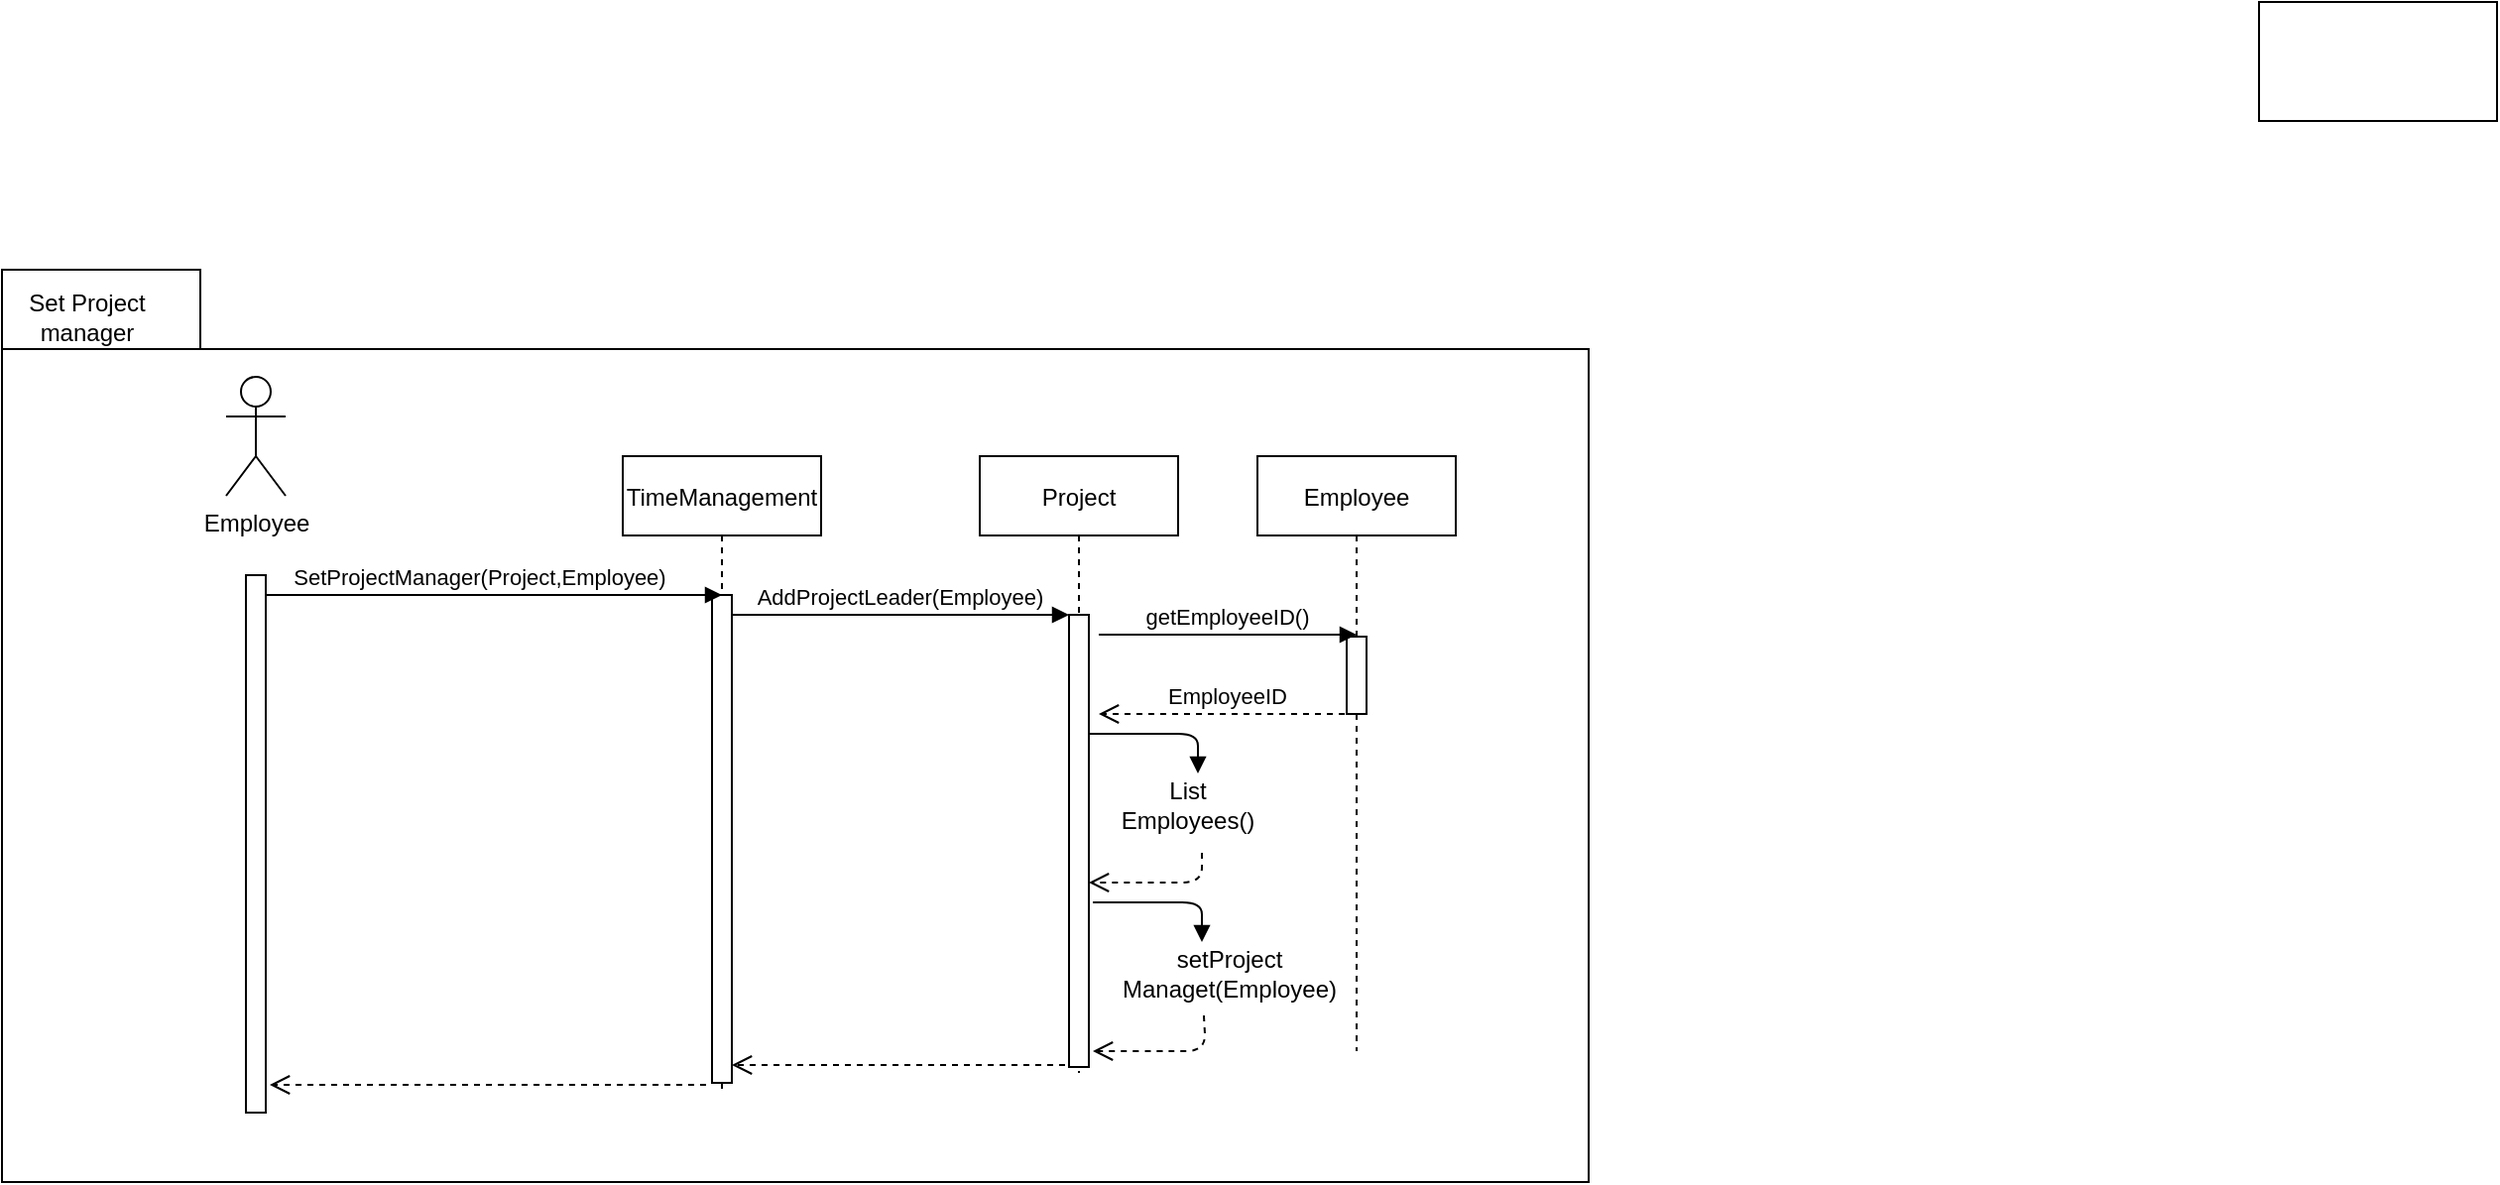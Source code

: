 <mxfile version="14.4.9" type="github">
  <diagram id="kgpKYQtTHZ0yAKxKKP6v" name="Page-1">
    <mxGraphModel dx="1822" dy="1191" grid="0" gridSize="10" guides="1" tooltips="1" connect="1" arrows="1" fold="1" page="0" pageScale="1" pageWidth="850" pageHeight="1100" math="0" shadow="0">
      <root>
        <mxCell id="0" />
        <mxCell id="1" parent="0" />
        <mxCell id="GEfkpnBCydYt2Uem3Nhz-18" value="" style="shape=folder;fontStyle=1;spacingTop=10;tabWidth=100;tabHeight=40;tabPosition=left;html=1;" vertex="1" parent="1">
          <mxGeometry x="-193" y="-14" width="800" height="460" as="geometry" />
        </mxCell>
        <mxCell id="3nuBFxr9cyL0pnOWT2aG-1" value="TimeManagement" style="shape=umlLifeline;perimeter=lifelinePerimeter;container=1;collapsible=0;recursiveResize=0;rounded=0;shadow=0;strokeWidth=1;" parent="1" vertex="1">
          <mxGeometry x="120" y="80" width="100" height="322" as="geometry" />
        </mxCell>
        <mxCell id="3nuBFxr9cyL0pnOWT2aG-2" value="" style="points=[];perimeter=orthogonalPerimeter;rounded=0;shadow=0;strokeWidth=1;" parent="3nuBFxr9cyL0pnOWT2aG-1" vertex="1">
          <mxGeometry x="45" y="70" width="10" height="246" as="geometry" />
        </mxCell>
        <mxCell id="3nuBFxr9cyL0pnOWT2aG-5" value="Project" style="shape=umlLifeline;perimeter=lifelinePerimeter;container=1;collapsible=0;recursiveResize=0;rounded=0;shadow=0;strokeWidth=1;" parent="1" vertex="1">
          <mxGeometry x="300" y="80" width="100" height="311" as="geometry" />
        </mxCell>
        <mxCell id="3nuBFxr9cyL0pnOWT2aG-6" value="" style="points=[];perimeter=orthogonalPerimeter;rounded=0;shadow=0;strokeWidth=1;" parent="3nuBFxr9cyL0pnOWT2aG-5" vertex="1">
          <mxGeometry x="45" y="80" width="10" height="228" as="geometry" />
        </mxCell>
        <mxCell id="3nuBFxr9cyL0pnOWT2aG-7" value="" style="verticalAlign=bottom;endArrow=open;dashed=1;endSize=8;shadow=0;strokeWidth=1;" parent="1" target="3nuBFxr9cyL0pnOWT2aG-2" edge="1">
          <mxGeometry relative="1" as="geometry">
            <mxPoint x="275" y="236" as="targetPoint" />
            <mxPoint x="343" y="387" as="sourcePoint" />
            <Array as="points">
              <mxPoint x="276" y="387" />
            </Array>
          </mxGeometry>
        </mxCell>
        <mxCell id="3nuBFxr9cyL0pnOWT2aG-8" value="AddProjectLeader(Employee)" style="verticalAlign=bottom;endArrow=block;entryX=0;entryY=0;shadow=0;strokeWidth=1;" parent="1" source="3nuBFxr9cyL0pnOWT2aG-2" target="3nuBFxr9cyL0pnOWT2aG-6" edge="1">
          <mxGeometry relative="1" as="geometry">
            <mxPoint x="275" y="160" as="sourcePoint" />
          </mxGeometry>
        </mxCell>
        <mxCell id="3nuBFxr9cyL0pnOWT2aG-9" value="" style="verticalAlign=bottom;endArrow=block;entryX=1;entryY=0;shadow=0;strokeWidth=1;" parent="1" source="3nuBFxr9cyL0pnOWT2aG-6" edge="1">
          <mxGeometry relative="1" as="geometry">
            <mxPoint x="240" y="200" as="sourcePoint" />
            <mxPoint x="410" y="240" as="targetPoint" />
            <Array as="points">
              <mxPoint x="410" y="220" />
            </Array>
          </mxGeometry>
        </mxCell>
        <mxCell id="3nuBFxr9cyL0pnOWT2aG-10" value="" style="verticalAlign=bottom;endArrow=open;dashed=1;endSize=8;shadow=0;strokeWidth=1;exitX=0.64;exitY=1.1;exitDx=0;exitDy=0;exitPerimeter=0;" parent="1" source="GEfkpnBCydYt2Uem3Nhz-14" target="3nuBFxr9cyL0pnOWT2aG-6" edge="1">
          <mxGeometry relative="1" as="geometry">
            <mxPoint x="352" y="310" as="targetPoint" />
            <mxPoint x="410" y="310" as="sourcePoint" />
            <Array as="points">
              <mxPoint x="412" y="295" />
              <mxPoint x="387" y="295" />
            </Array>
          </mxGeometry>
        </mxCell>
        <mxCell id="GEfkpnBCydYt2Uem3Nhz-1" value="Employee" style="shape=umlLifeline;perimeter=lifelinePerimeter;container=1;collapsible=0;recursiveResize=0;rounded=0;shadow=0;strokeWidth=1;" vertex="1" parent="1">
          <mxGeometry x="440" y="80" width="100" height="300" as="geometry" />
        </mxCell>
        <mxCell id="GEfkpnBCydYt2Uem3Nhz-2" value="" style="points=[];perimeter=orthogonalPerimeter;rounded=0;shadow=0;strokeWidth=1;" vertex="1" parent="GEfkpnBCydYt2Uem3Nhz-1">
          <mxGeometry x="45" y="91" width="10" height="39" as="geometry" />
        </mxCell>
        <mxCell id="GEfkpnBCydYt2Uem3Nhz-9" value="SetProjectManager(Project,Employee)" style="verticalAlign=bottom;endArrow=block;entryX=0;entryY=0;shadow=0;strokeWidth=1;" edge="1" parent="1">
          <mxGeometry x="-0.059" relative="1" as="geometry">
            <mxPoint x="-60" y="150" as="sourcePoint" />
            <mxPoint x="170" y="150.0" as="targetPoint" />
            <mxPoint as="offset" />
          </mxGeometry>
        </mxCell>
        <mxCell id="GEfkpnBCydYt2Uem3Nhz-11" value="getEmployeeID()" style="verticalAlign=bottom;endArrow=block;shadow=0;strokeWidth=1;" edge="1" parent="1">
          <mxGeometry relative="1" as="geometry">
            <mxPoint x="360" y="170.0" as="sourcePoint" />
            <mxPoint x="490" y="170" as="targetPoint" />
          </mxGeometry>
        </mxCell>
        <mxCell id="GEfkpnBCydYt2Uem3Nhz-12" value="EmployeeID" style="verticalAlign=bottom;endArrow=open;dashed=1;endSize=8;exitX=0;exitY=0.95;shadow=0;strokeWidth=1;" edge="1" parent="1">
          <mxGeometry relative="1" as="geometry">
            <mxPoint x="360" y="210" as="targetPoint" />
            <mxPoint x="490" y="210.0" as="sourcePoint" />
          </mxGeometry>
        </mxCell>
        <mxCell id="GEfkpnBCydYt2Uem3Nhz-13" value="Employee" style="shape=umlActor;verticalLabelPosition=bottom;verticalAlign=top;html=1;outlineConnect=0;" vertex="1" parent="1">
          <mxGeometry x="-80" y="40" width="30" height="60" as="geometry" />
        </mxCell>
        <mxCell id="GEfkpnBCydYt2Uem3Nhz-14" value="List Employees()" style="text;html=1;strokeColor=none;fillColor=none;align=center;verticalAlign=middle;whiteSpace=wrap;rounded=0;" vertex="1" parent="1">
          <mxGeometry x="380" y="236" width="50" height="40" as="geometry" />
        </mxCell>
        <mxCell id="GEfkpnBCydYt2Uem3Nhz-16" value="" style="points=[];perimeter=orthogonalPerimeter;rounded=0;shadow=0;strokeWidth=1;" vertex="1" parent="1">
          <mxGeometry x="-70" y="140" width="10" height="271" as="geometry" />
        </mxCell>
        <mxCell id="GEfkpnBCydYt2Uem3Nhz-17" value="" style="verticalAlign=bottom;endArrow=open;dashed=1;endSize=8;exitX=0;exitY=0.95;shadow=0;strokeWidth=1;" edge="1" parent="1">
          <mxGeometry relative="1" as="geometry">
            <mxPoint x="-58" y="397" as="targetPoint" />
            <mxPoint x="162" y="397.0" as="sourcePoint" />
          </mxGeometry>
        </mxCell>
        <mxCell id="GEfkpnBCydYt2Uem3Nhz-19" value="Set Project manager" style="text;html=1;strokeColor=none;fillColor=none;align=center;verticalAlign=middle;whiteSpace=wrap;rounded=0;" vertex="1" parent="1">
          <mxGeometry x="-190" width="80" height="20" as="geometry" />
        </mxCell>
        <mxCell id="GEfkpnBCydYt2Uem3Nhz-24" value="" style="verticalAlign=bottom;endArrow=block;entryX=1;entryY=0;shadow=0;strokeWidth=1;" edge="1" parent="1">
          <mxGeometry relative="1" as="geometry">
            <mxPoint x="357" y="305" as="sourcePoint" />
            <mxPoint x="412" y="325" as="targetPoint" />
            <Array as="points">
              <mxPoint x="412" y="305" />
            </Array>
          </mxGeometry>
        </mxCell>
        <mxCell id="GEfkpnBCydYt2Uem3Nhz-25" value="" style="verticalAlign=bottom;endArrow=open;dashed=1;endSize=8;shadow=0;strokeWidth=1;exitX=0.352;exitY=1.025;exitDx=0;exitDy=0;exitPerimeter=0;" edge="1" parent="1" source="GEfkpnBCydYt2Uem3Nhz-26">
          <mxGeometry relative="1" as="geometry">
            <mxPoint x="357" y="380" as="targetPoint" />
            <mxPoint x="412" y="395" as="sourcePoint" />
            <Array as="points">
              <mxPoint x="414" y="380" />
              <mxPoint x="389" y="380" />
            </Array>
          </mxGeometry>
        </mxCell>
        <mxCell id="GEfkpnBCydYt2Uem3Nhz-26" value="setProject Managet(Employee)" style="text;html=1;strokeColor=none;fillColor=none;align=center;verticalAlign=middle;whiteSpace=wrap;rounded=0;" vertex="1" parent="1">
          <mxGeometry x="382" y="321" width="88" height="40" as="geometry" />
        </mxCell>
        <mxCell id="GEfkpnBCydYt2Uem3Nhz-27" value="" style="rounded=0;whiteSpace=wrap;html=1;" vertex="1" parent="1">
          <mxGeometry x="945" y="-149" width="120" height="60" as="geometry" />
        </mxCell>
      </root>
    </mxGraphModel>
  </diagram>
</mxfile>
